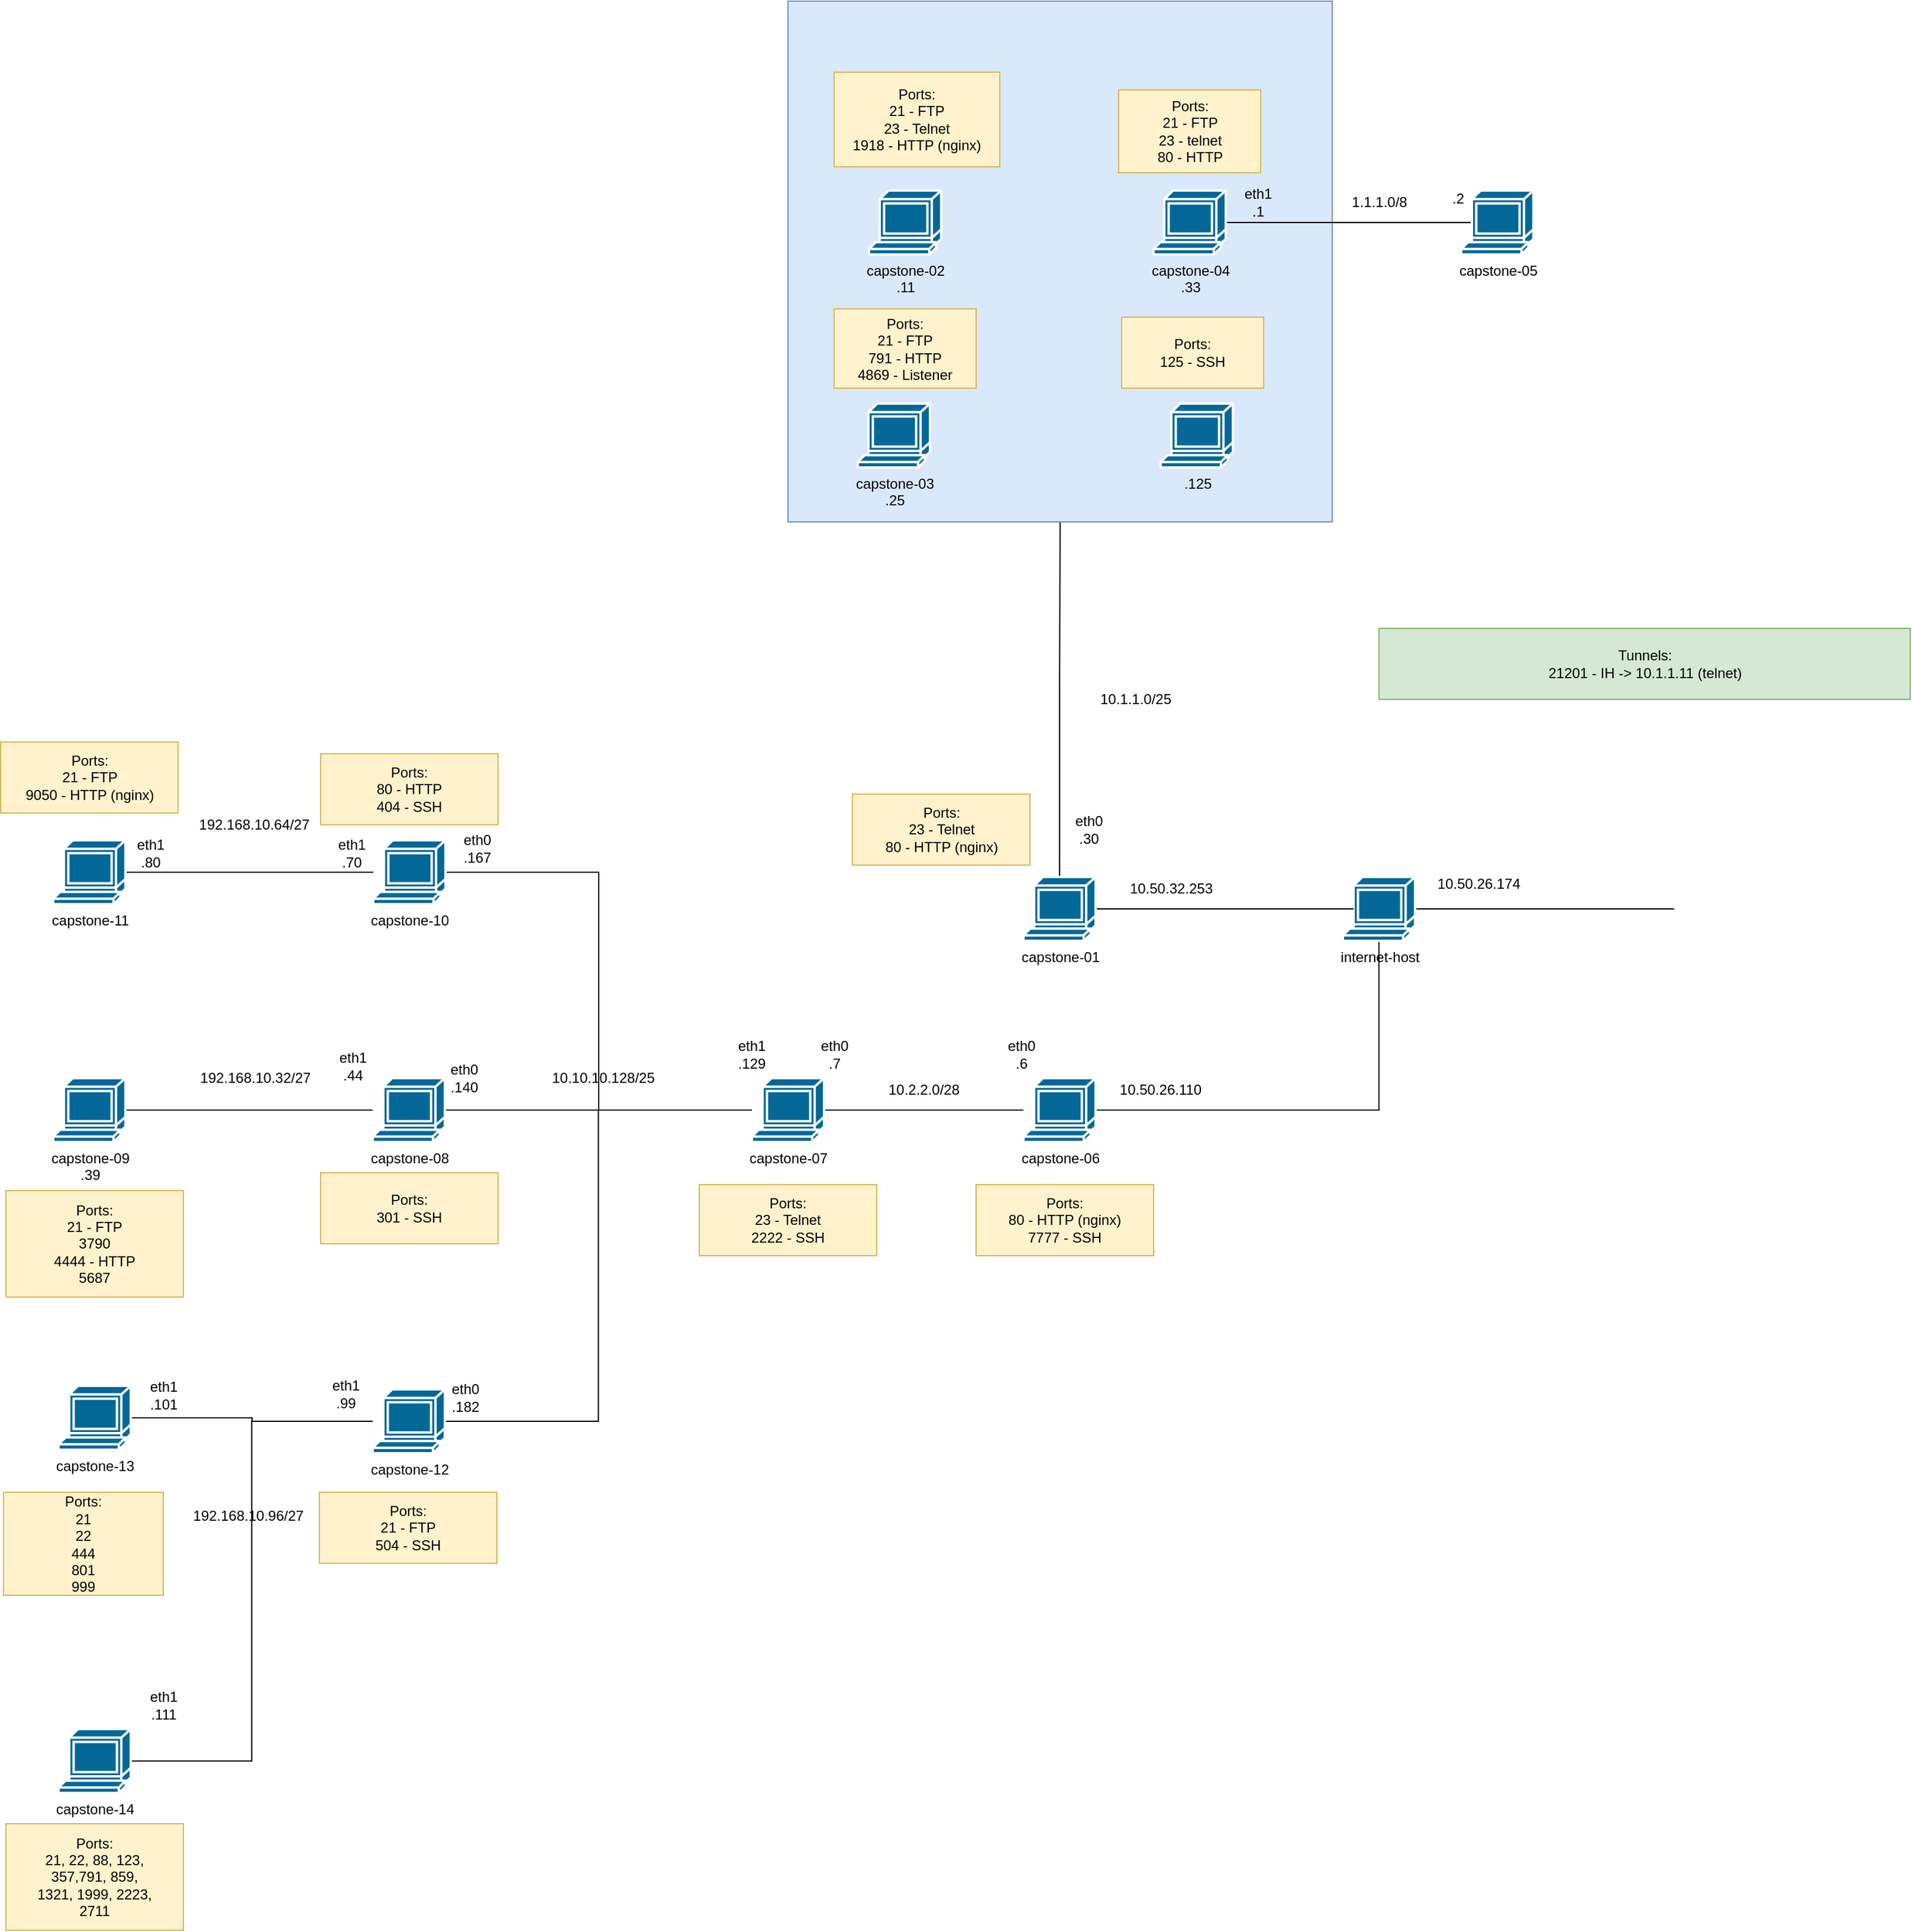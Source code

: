 <mxfile version="12.3.2" type="device" pages="1"><diagram id="6a731a19-8d31-9384-78a2-239565b7b9f0" name="Page-1"><mxGraphModel dx="2177" dy="1985" grid="1" gridSize="10" guides="1" tooltips="1" connect="1" arrows="1" fold="1" page="1" pageScale="1" pageWidth="827" pageHeight="1169" background="#ffffff" math="0" shadow="0"><root><mxCell id="0"/><mxCell id="1" parent="0"/><mxCell id="A6HyjZRCXb6r8DiTXen_-2" style="edgeStyle=orthogonalEdgeStyle;rounded=0;orthogonalLoop=1;jettySize=auto;html=1;endArrow=none;endFill=0;" parent="1" source="A6HyjZRCXb6r8DiTXen_-1" edge="1"><mxGeometry relative="1" as="geometry"><mxPoint x="880" y="367" as="targetPoint"/></mxGeometry></mxCell><mxCell id="A6HyjZRCXb6r8DiTXen_-22" style="edgeStyle=orthogonalEdgeStyle;rounded=0;orthogonalLoop=1;jettySize=auto;html=1;entryX=1;entryY=0.5;entryDx=0;entryDy=0;entryPerimeter=0;endArrow=none;endFill=0;" parent="1" source="A6HyjZRCXb6r8DiTXen_-1" target="A6HyjZRCXb6r8DiTXen_-21" edge="1"><mxGeometry relative="1" as="geometry"><Array as="points"><mxPoint x="631" y="537"/></Array></mxGeometry></mxCell><mxCell id="A6HyjZRCXb6r8DiTXen_-1" value="internet-host" style="shape=mxgraph.cisco.computers_and_peripherals.terminal;html=1;pointerEvents=1;dashed=0;fillColor=#036897;strokeColor=#ffffff;strokeWidth=2;verticalLabelPosition=bottom;verticalAlign=top;align=center;outlineConnect=0;" parent="1" vertex="1"><mxGeometry x="600" y="340" width="61" height="54" as="geometry"/></mxCell><mxCell id="A6HyjZRCXb6r8DiTXen_-3" value="10.50.26.174" style="text;html=1;strokeColor=none;fillColor=none;align=center;verticalAlign=middle;whiteSpace=wrap;rounded=0;" parent="1" vertex="1"><mxGeometry x="660" y="336" width="110" height="20" as="geometry"/></mxCell><mxCell id="A6HyjZRCXb6r8DiTXen_-6" style="edgeStyle=orthogonalEdgeStyle;rounded=0;orthogonalLoop=1;jettySize=auto;html=1;entryX=0.15;entryY=0.5;entryDx=0;entryDy=0;entryPerimeter=0;endArrow=none;endFill=0;" parent="1" source="A6HyjZRCXb6r8DiTXen_-4" target="A6HyjZRCXb6r8DiTXen_-1" edge="1"><mxGeometry relative="1" as="geometry"/></mxCell><mxCell id="A6HyjZRCXb6r8DiTXen_-8" style="edgeStyle=orthogonalEdgeStyle;rounded=0;orthogonalLoop=1;jettySize=auto;html=1;endArrow=none;endFill=0;entryX=0.5;entryY=1;entryDx=0;entryDy=0;" parent="1" source="A6HyjZRCXb6r8DiTXen_-4" target="A6HyjZRCXb6r8DiTXen_-11" edge="1"><mxGeometry relative="1" as="geometry"><mxPoint x="360.5" y="70" as="targetPoint"/></mxGeometry></mxCell><mxCell id="A6HyjZRCXb6r8DiTXen_-4" value="capstone-01" style="shape=mxgraph.cisco.computers_and_peripherals.terminal;html=1;pointerEvents=1;dashed=0;fillColor=#036897;strokeColor=#ffffff;strokeWidth=2;verticalLabelPosition=bottom;verticalAlign=top;align=center;outlineConnect=0;" parent="1" vertex="1"><mxGeometry x="330" y="340" width="61" height="54" as="geometry"/></mxCell><mxCell id="A6HyjZRCXb6r8DiTXen_-7" value="10.50.32.253" style="text;html=1;strokeColor=none;fillColor=none;align=center;verticalAlign=middle;whiteSpace=wrap;rounded=0;" parent="1" vertex="1"><mxGeometry x="400" y="340" width="110" height="20" as="geometry"/></mxCell><mxCell id="A6HyjZRCXb6r8DiTXen_-9" value="10.1.1.0/25" style="text;html=1;strokeColor=none;fillColor=none;align=center;verticalAlign=middle;whiteSpace=wrap;rounded=0;" parent="1" vertex="1"><mxGeometry x="370" y="180" width="110" height="20" as="geometry"/></mxCell><mxCell id="A6HyjZRCXb6r8DiTXen_-10" value="eth0&lt;br&gt;.30" style="text;html=1;strokeColor=none;fillColor=none;align=center;verticalAlign=middle;whiteSpace=wrap;rounded=0;" parent="1" vertex="1"><mxGeometry x="358" y="280" width="55" height="40" as="geometry"/></mxCell><mxCell id="A6HyjZRCXb6r8DiTXen_-11" value="" style="rounded=0;whiteSpace=wrap;html=1;fillColor=#dae8fc;strokeColor=#6c8ebf;" parent="1" vertex="1"><mxGeometry x="131" y="-400" width="460" height="440" as="geometry"/></mxCell><mxCell id="A6HyjZRCXb6r8DiTXen_-12" value="capstone-02&lt;br&gt;.11" style="shape=mxgraph.cisco.computers_and_peripherals.terminal;html=1;pointerEvents=1;dashed=0;fillColor=#036897;strokeColor=#ffffff;strokeWidth=2;verticalLabelPosition=bottom;verticalAlign=top;align=center;outlineConnect=0;" parent="1" vertex="1"><mxGeometry x="199.5" y="-240" width="61" height="54" as="geometry"/></mxCell><mxCell id="A6HyjZRCXb6r8DiTXen_-13" value="Ports:&lt;br&gt;21 - FTP&lt;br&gt;23 - Telnet&lt;br&gt;1918 - HTTP (nginx)" style="rounded=0;whiteSpace=wrap;html=1;fillColor=#fff2cc;strokeColor=#d6b656;" parent="1" vertex="1"><mxGeometry x="170" y="-340" width="140" height="80" as="geometry"/></mxCell><mxCell id="A6HyjZRCXb6r8DiTXen_-30" style="edgeStyle=orthogonalEdgeStyle;rounded=0;orthogonalLoop=1;jettySize=auto;html=1;entryX=0.15;entryY=0.5;entryDx=0;entryDy=0;entryPerimeter=0;endArrow=none;endFill=0;" parent="1" source="A6HyjZRCXb6r8DiTXen_-14" target="A6HyjZRCXb6r8DiTXen_-29" edge="1"><mxGeometry relative="1" as="geometry"/></mxCell><mxCell id="A6HyjZRCXb6r8DiTXen_-14" value="capstone-04&lt;br&gt;.33" style="shape=mxgraph.cisco.computers_and_peripherals.terminal;html=1;pointerEvents=1;dashed=0;fillColor=#036897;strokeColor=#ffffff;strokeWidth=2;verticalLabelPosition=bottom;verticalAlign=top;align=center;outlineConnect=0;" parent="1" vertex="1"><mxGeometry x="440" y="-240" width="61" height="54" as="geometry"/></mxCell><mxCell id="A6HyjZRCXb6r8DiTXen_-15" value="Ports:&lt;br&gt;21 - FTP&lt;br&gt;23 - telnet&lt;br&gt;80 - HTTP" style="rounded=0;whiteSpace=wrap;html=1;fillColor=#fff2cc;strokeColor=#d6b656;" parent="1" vertex="1"><mxGeometry x="410.5" y="-325" width="120" height="70" as="geometry"/></mxCell><mxCell id="A6HyjZRCXb6r8DiTXen_-16" value="capstone-03&lt;br&gt;.25" style="shape=mxgraph.cisco.computers_and_peripherals.terminal;html=1;pointerEvents=1;dashed=0;fillColor=#036897;strokeColor=#ffffff;strokeWidth=2;verticalLabelPosition=bottom;verticalAlign=top;align=center;outlineConnect=0;" parent="1" vertex="1"><mxGeometry x="190" y="-60" width="61" height="54" as="geometry"/></mxCell><mxCell id="A6HyjZRCXb6r8DiTXen_-17" value="Ports:&lt;br&gt;21 - FTP&lt;br&gt;791 - HTTP&lt;br&gt;4869 - Listener" style="rounded=0;whiteSpace=wrap;html=1;fillColor=#fff2cc;strokeColor=#d6b656;" parent="1" vertex="1"><mxGeometry x="170" y="-140" width="120" height="67" as="geometry"/></mxCell><mxCell id="A6HyjZRCXb6r8DiTXen_-18" value=".125" style="shape=mxgraph.cisco.computers_and_peripherals.terminal;html=1;pointerEvents=1;dashed=0;fillColor=#036897;strokeColor=#ffffff;strokeWidth=2;verticalLabelPosition=bottom;verticalAlign=top;align=center;outlineConnect=0;" parent="1" vertex="1"><mxGeometry x="446" y="-60" width="61" height="54" as="geometry"/></mxCell><mxCell id="A6HyjZRCXb6r8DiTXen_-19" value="Ports:&lt;br&gt;125 - SSH" style="rounded=0;whiteSpace=wrap;html=1;fillColor=#fff2cc;strokeColor=#d6b656;" parent="1" vertex="1"><mxGeometry x="413" y="-133" width="120" height="60" as="geometry"/></mxCell><mxCell id="A6HyjZRCXb6r8DiTXen_-20" value="Tunnels:&lt;br&gt;21201 - IH -&amp;gt; 10.1.1.11 (telnet)" style="rounded=0;whiteSpace=wrap;html=1;fillColor=#d5e8d4;strokeColor=#82b366;" parent="1" vertex="1"><mxGeometry x="630.5" y="130" width="449" height="60" as="geometry"/></mxCell><mxCell id="A6HyjZRCXb6r8DiTXen_-36" style="edgeStyle=orthogonalEdgeStyle;rounded=0;orthogonalLoop=1;jettySize=auto;html=1;entryX=1;entryY=0.5;entryDx=0;entryDy=0;entryPerimeter=0;endArrow=none;endFill=0;" parent="1" source="A6HyjZRCXb6r8DiTXen_-21" target="A6HyjZRCXb6r8DiTXen_-34" edge="1"><mxGeometry relative="1" as="geometry"/></mxCell><mxCell id="A6HyjZRCXb6r8DiTXen_-21" value="capstone-06" style="shape=mxgraph.cisco.computers_and_peripherals.terminal;html=1;pointerEvents=1;dashed=0;fillColor=#036897;strokeColor=#ffffff;strokeWidth=2;verticalLabelPosition=bottom;verticalAlign=top;align=center;outlineConnect=0;" parent="1" vertex="1"><mxGeometry x="330" y="510" width="61" height="54" as="geometry"/></mxCell><mxCell id="A6HyjZRCXb6r8DiTXen_-23" value="10.50.26.110" style="text;html=1;strokeColor=none;fillColor=none;align=center;verticalAlign=middle;whiteSpace=wrap;rounded=0;" parent="1" vertex="1"><mxGeometry x="391" y="510" width="110" height="20" as="geometry"/></mxCell><mxCell id="A6HyjZRCXb6r8DiTXen_-24" value="Ports:&lt;br&gt;80 - HTTP (nginx)&lt;br&gt;7777 - SSH" style="rounded=0;whiteSpace=wrap;html=1;fillColor=#fff2cc;strokeColor=#d6b656;" parent="1" vertex="1"><mxGeometry x="290" y="600" width="150" height="60" as="geometry"/></mxCell><mxCell id="A6HyjZRCXb6r8DiTXen_-27" value="10.2.2.0/28" style="text;html=1;strokeColor=none;fillColor=none;align=center;verticalAlign=middle;whiteSpace=wrap;rounded=0;" parent="1" vertex="1"><mxGeometry x="191" y="510" width="110" height="20" as="geometry"/></mxCell><mxCell id="A6HyjZRCXb6r8DiTXen_-28" value="eth0&lt;br&gt;.6" style="text;html=1;strokeColor=none;fillColor=none;align=center;verticalAlign=middle;whiteSpace=wrap;rounded=0;" parent="1" vertex="1"><mxGeometry x="301" y="470" width="55" height="40" as="geometry"/></mxCell><mxCell id="A6HyjZRCXb6r8DiTXen_-29" value="capstone-05" style="shape=mxgraph.cisco.computers_and_peripherals.terminal;html=1;pointerEvents=1;dashed=0;fillColor=#036897;strokeColor=#ffffff;strokeWidth=2;verticalLabelPosition=bottom;verticalAlign=top;align=center;outlineConnect=0;" parent="1" vertex="1"><mxGeometry x="700" y="-240" width="61" height="54" as="geometry"/></mxCell><mxCell id="A6HyjZRCXb6r8DiTXen_-31" value="1.1.1.0/8" style="text;html=1;strokeColor=none;fillColor=none;align=center;verticalAlign=middle;whiteSpace=wrap;rounded=0;" parent="1" vertex="1"><mxGeometry x="575.5" y="-240" width="110" height="20" as="geometry"/></mxCell><mxCell id="A6HyjZRCXb6r8DiTXen_-32" value="eth1&lt;br&gt;.1" style="text;html=1;strokeColor=none;fillColor=none;align=center;verticalAlign=middle;whiteSpace=wrap;rounded=0;" parent="1" vertex="1"><mxGeometry x="501" y="-250" width="55" height="40" as="geometry"/></mxCell><mxCell id="A6HyjZRCXb6r8DiTXen_-33" value=".2" style="text;html=1;strokeColor=none;fillColor=none;align=center;verticalAlign=middle;whiteSpace=wrap;rounded=0;" parent="1" vertex="1"><mxGeometry x="670" y="-253" width="55" height="40" as="geometry"/></mxCell><mxCell id="A6HyjZRCXb6r8DiTXen_-38" style="edgeStyle=orthogonalEdgeStyle;rounded=0;orthogonalLoop=1;jettySize=auto;html=1;entryX=1;entryY=0.5;entryDx=0;entryDy=0;entryPerimeter=0;endArrow=none;endFill=0;" parent="1" source="A6HyjZRCXb6r8DiTXen_-34" target="A6HyjZRCXb6r8DiTXen_-37" edge="1"><mxGeometry relative="1" as="geometry"/></mxCell><mxCell id="A6HyjZRCXb6r8DiTXen_-55" style="edgeStyle=orthogonalEdgeStyle;rounded=0;orthogonalLoop=1;jettySize=auto;html=1;entryX=1;entryY=0.5;entryDx=0;entryDy=0;entryPerimeter=0;endArrow=none;endFill=0;" parent="1" source="A6HyjZRCXb6r8DiTXen_-34" target="A6HyjZRCXb6r8DiTXen_-54" edge="1"><mxGeometry relative="1" as="geometry"/></mxCell><mxCell id="A6HyjZRCXb6r8DiTXen_-59" style="edgeStyle=orthogonalEdgeStyle;rounded=0;orthogonalLoop=1;jettySize=auto;html=1;entryX=1;entryY=0.5;entryDx=0;entryDy=0;entryPerimeter=0;endArrow=none;endFill=0;" parent="1" source="A6HyjZRCXb6r8DiTXen_-34" target="A6HyjZRCXb6r8DiTXen_-58" edge="1"><mxGeometry relative="1" as="geometry"/></mxCell><mxCell id="A6HyjZRCXb6r8DiTXen_-34" value="capstone-07" style="shape=mxgraph.cisco.computers_and_peripherals.terminal;html=1;pointerEvents=1;dashed=0;fillColor=#036897;strokeColor=#ffffff;strokeWidth=2;verticalLabelPosition=bottom;verticalAlign=top;align=center;outlineConnect=0;" parent="1" vertex="1"><mxGeometry x="100.5" y="510" width="61" height="54" as="geometry"/></mxCell><mxCell id="A6HyjZRCXb6r8DiTXen_-35" value="Ports:&lt;br&gt;23 - Telnet&lt;br&gt;80 - HTTP (nginx)" style="rounded=0;whiteSpace=wrap;html=1;fillColor=#fff2cc;strokeColor=#d6b656;" parent="1" vertex="1"><mxGeometry x="185.5" y="270" width="150" height="60" as="geometry"/></mxCell><mxCell id="A6HyjZRCXb6r8DiTXen_-53" style="edgeStyle=orthogonalEdgeStyle;rounded=0;orthogonalLoop=1;jettySize=auto;html=1;entryX=1;entryY=0.5;entryDx=0;entryDy=0;entryPerimeter=0;endArrow=none;endFill=0;" parent="1" source="A6HyjZRCXb6r8DiTXen_-37" target="A6HyjZRCXb6r8DiTXen_-48" edge="1"><mxGeometry relative="1" as="geometry"/></mxCell><mxCell id="A6HyjZRCXb6r8DiTXen_-37" value="capstone-08" style="shape=mxgraph.cisco.computers_and_peripherals.terminal;html=1;pointerEvents=1;dashed=0;fillColor=#036897;strokeColor=#ffffff;strokeWidth=2;verticalLabelPosition=bottom;verticalAlign=top;align=center;outlineConnect=0;" parent="1" vertex="1"><mxGeometry x="-220" y="510" width="61" height="54" as="geometry"/></mxCell><mxCell id="A6HyjZRCXb6r8DiTXen_-39" value="10.10.10.128/25" style="text;html=1;strokeColor=none;fillColor=none;align=center;verticalAlign=middle;whiteSpace=wrap;rounded=0;" parent="1" vertex="1"><mxGeometry x="-80" y="500" width="110" height="20" as="geometry"/></mxCell><mxCell id="A6HyjZRCXb6r8DiTXen_-40" value="eth0&lt;br&gt;.7" style="text;html=1;strokeColor=none;fillColor=none;align=center;verticalAlign=middle;whiteSpace=wrap;rounded=0;" parent="1" vertex="1"><mxGeometry x="142.5" y="470" width="55" height="40" as="geometry"/></mxCell><mxCell id="A6HyjZRCXb6r8DiTXen_-41" value="Ports:&lt;br&gt;23 - Telnet&lt;br&gt;2222 - SSH" style="rounded=0;whiteSpace=wrap;html=1;fillColor=#fff2cc;strokeColor=#d6b656;" parent="1" vertex="1"><mxGeometry x="56" y="600" width="150" height="60" as="geometry"/></mxCell><mxCell id="A6HyjZRCXb6r8DiTXen_-42" value="eth1&lt;br&gt;.129" style="text;html=1;strokeColor=none;fillColor=none;align=center;verticalAlign=middle;whiteSpace=wrap;rounded=0;" parent="1" vertex="1"><mxGeometry x="73" y="470" width="55" height="40" as="geometry"/></mxCell><mxCell id="A6HyjZRCXb6r8DiTXen_-43" value="eth0&lt;br&gt;.140" style="text;html=1;strokeColor=none;fillColor=none;align=center;verticalAlign=middle;whiteSpace=wrap;rounded=0;" parent="1" vertex="1"><mxGeometry x="-170" y="490" width="55" height="40" as="geometry"/></mxCell><mxCell id="A6HyjZRCXb6r8DiTXen_-46" value="192.168.10.32/27" style="text;html=1;strokeColor=none;fillColor=none;align=center;verticalAlign=middle;whiteSpace=wrap;rounded=0;" parent="1" vertex="1"><mxGeometry x="-374" y="500" width="110" height="20" as="geometry"/></mxCell><mxCell id="A6HyjZRCXb6r8DiTXen_-47" value="eth1&lt;br&gt;.44" style="text;html=1;strokeColor=none;fillColor=none;align=center;verticalAlign=middle;whiteSpace=wrap;rounded=0;" parent="1" vertex="1"><mxGeometry x="-264" y="480" width="55" height="40" as="geometry"/></mxCell><mxCell id="A6HyjZRCXb6r8DiTXen_-48" value="capstone-09&lt;br&gt;.39" style="shape=mxgraph.cisco.computers_and_peripherals.terminal;html=1;pointerEvents=1;dashed=0;fillColor=#036897;strokeColor=#ffffff;strokeWidth=2;verticalLabelPosition=bottom;verticalAlign=top;align=center;outlineConnect=0;" parent="1" vertex="1"><mxGeometry x="-490" y="510" width="61" height="54" as="geometry"/></mxCell><mxCell id="A6HyjZRCXb6r8DiTXen_-49" value="Ports:&lt;br&gt;21 - FTP&lt;br&gt;3790&lt;br&gt;4444 - HTTP&lt;br&gt;5687" style="rounded=0;whiteSpace=wrap;html=1;fillColor=#fff2cc;strokeColor=#d6b656;" parent="1" vertex="1"><mxGeometry x="-530" y="605" width="150" height="90" as="geometry"/></mxCell><mxCell id="A6HyjZRCXb6r8DiTXen_-52" value="Ports:&lt;br&gt;301 - SSH" style="rounded=0;whiteSpace=wrap;html=1;fillColor=#fff2cc;strokeColor=#d6b656;" parent="1" vertex="1"><mxGeometry x="-264" y="590" width="150" height="60" as="geometry"/></mxCell><mxCell id="A6HyjZRCXb6r8DiTXen_-63" style="edgeStyle=orthogonalEdgeStyle;rounded=0;orthogonalLoop=1;jettySize=auto;html=1;entryX=1;entryY=0.5;entryDx=0;entryDy=0;entryPerimeter=0;endArrow=none;endFill=0;" parent="1" source="A6HyjZRCXb6r8DiTXen_-54" target="A6HyjZRCXb6r8DiTXen_-62" edge="1"><mxGeometry relative="1" as="geometry"/></mxCell><mxCell id="A6HyjZRCXb6r8DiTXen_-54" value="capstone-10" style="shape=mxgraph.cisco.computers_and_peripherals.terminal;html=1;pointerEvents=1;dashed=0;fillColor=#036897;strokeColor=#ffffff;strokeWidth=2;verticalLabelPosition=bottom;verticalAlign=top;align=center;outlineConnect=0;" parent="1" vertex="1"><mxGeometry x="-219.5" y="309" width="61" height="54" as="geometry"/></mxCell><mxCell id="A6HyjZRCXb6r8DiTXen_-56" value="eth0&lt;br&gt;.167" style="text;html=1;strokeColor=none;fillColor=none;align=center;verticalAlign=middle;whiteSpace=wrap;rounded=0;" parent="1" vertex="1"><mxGeometry x="-159" y="296" width="55" height="40" as="geometry"/></mxCell><mxCell id="A6HyjZRCXb6r8DiTXen_-57" value="Ports:&lt;br&gt;80 - HTTP&lt;br&gt;404 - SSH" style="rounded=0;whiteSpace=wrap;html=1;fillColor=#fff2cc;strokeColor=#d6b656;" parent="1" vertex="1"><mxGeometry x="-264" y="236" width="150" height="60" as="geometry"/></mxCell><mxCell id="A6HyjZRCXb6r8DiTXen_-69" style="edgeStyle=orthogonalEdgeStyle;rounded=0;orthogonalLoop=1;jettySize=auto;html=1;entryX=1;entryY=0.5;entryDx=0;entryDy=0;entryPerimeter=0;endArrow=none;endFill=0;" parent="1" source="A6HyjZRCXb6r8DiTXen_-58" target="A6HyjZRCXb6r8DiTXen_-68" edge="1"><mxGeometry relative="1" as="geometry"/></mxCell><mxCell id="A6HyjZRCXb6r8DiTXen_-76" style="edgeStyle=orthogonalEdgeStyle;rounded=0;orthogonalLoop=1;jettySize=auto;html=1;entryX=1;entryY=0.5;entryDx=0;entryDy=0;entryPerimeter=0;endArrow=none;endFill=0;" parent="1" edge="1"><mxGeometry relative="1" as="geometry"><mxPoint x="-220" y="800" as="sourcePoint"/><mxPoint x="-424" y="797" as="targetPoint"/><Array as="points"><mxPoint x="-322" y="800"/><mxPoint x="-322" y="797"/></Array></mxGeometry></mxCell><mxCell id="A6HyjZRCXb6r8DiTXen_-58" value="capstone-12" style="shape=mxgraph.cisco.computers_and_peripherals.terminal;html=1;pointerEvents=1;dashed=0;fillColor=#036897;strokeColor=#ffffff;strokeWidth=2;verticalLabelPosition=bottom;verticalAlign=top;align=center;outlineConnect=0;" parent="1" vertex="1"><mxGeometry x="-220" y="773" width="61" height="54" as="geometry"/></mxCell><mxCell id="A6HyjZRCXb6r8DiTXen_-60" value="eth0&lt;br&gt;.182" style="text;html=1;strokeColor=none;fillColor=none;align=center;verticalAlign=middle;whiteSpace=wrap;rounded=0;" parent="1" vertex="1"><mxGeometry x="-169" y="760" width="55" height="40" as="geometry"/></mxCell><mxCell id="A6HyjZRCXb6r8DiTXen_-61" value="Ports:&lt;br&gt;21 - FTP&lt;br&gt;504 - SSH" style="rounded=0;whiteSpace=wrap;html=1;fillColor=#fff2cc;strokeColor=#d6b656;" parent="1" vertex="1"><mxGeometry x="-265" y="860" width="150" height="60" as="geometry"/></mxCell><mxCell id="A6HyjZRCXb6r8DiTXen_-62" value="capstone-11" style="shape=mxgraph.cisco.computers_and_peripherals.terminal;html=1;pointerEvents=1;dashed=0;fillColor=#036897;strokeColor=#ffffff;strokeWidth=2;verticalLabelPosition=bottom;verticalAlign=top;align=center;outlineConnect=0;" parent="1" vertex="1"><mxGeometry x="-490" y="309" width="61" height="54" as="geometry"/></mxCell><mxCell id="A6HyjZRCXb6r8DiTXen_-64" value="192.168.10.64/27" style="text;html=1;strokeColor=none;fillColor=none;align=center;verticalAlign=middle;whiteSpace=wrap;rounded=0;" parent="1" vertex="1"><mxGeometry x="-375" y="286" width="110" height="20" as="geometry"/></mxCell><mxCell id="A6HyjZRCXb6r8DiTXen_-65" value="eth1&lt;br&gt;.70" style="text;html=1;strokeColor=none;fillColor=none;align=center;verticalAlign=middle;whiteSpace=wrap;rounded=0;" parent="1" vertex="1"><mxGeometry x="-265" y="300" width="55" height="40" as="geometry"/></mxCell><mxCell id="A6HyjZRCXb6r8DiTXen_-66" value="eth1&lt;br&gt;.80" style="text;html=1;strokeColor=none;fillColor=none;align=center;verticalAlign=middle;whiteSpace=wrap;rounded=0;" parent="1" vertex="1"><mxGeometry x="-435" y="300" width="55" height="40" as="geometry"/></mxCell><mxCell id="A6HyjZRCXb6r8DiTXen_-67" value="Ports:&lt;br&gt;21 - FTP&lt;br&gt;9050 - HTTP (nginx)" style="rounded=0;whiteSpace=wrap;html=1;fillColor=#fff2cc;strokeColor=#d6b656;" parent="1" vertex="1"><mxGeometry x="-534.5" y="226" width="150" height="60" as="geometry"/></mxCell><mxCell id="A6HyjZRCXb6r8DiTXen_-68" value="capstone-14" style="shape=mxgraph.cisco.computers_and_peripherals.terminal;html=1;pointerEvents=1;dashed=0;fillColor=#036897;strokeColor=#ffffff;strokeWidth=2;verticalLabelPosition=bottom;verticalAlign=top;align=center;outlineConnect=0;" parent="1" vertex="1"><mxGeometry x="-485.5" y="1060" width="61" height="54" as="geometry"/></mxCell><mxCell id="A6HyjZRCXb6r8DiTXen_-70" value="192.168.10.96/27" style="text;html=1;strokeColor=none;fillColor=none;align=center;verticalAlign=middle;whiteSpace=wrap;rounded=0;" parent="1" vertex="1"><mxGeometry x="-380" y="870" width="110" height="20" as="geometry"/></mxCell><mxCell id="A6HyjZRCXb6r8DiTXen_-71" value="eth1&lt;br&gt;.99" style="text;html=1;strokeColor=none;fillColor=none;align=center;verticalAlign=middle;whiteSpace=wrap;rounded=0;" parent="1" vertex="1"><mxGeometry x="-270" y="757" width="55" height="40" as="geometry"/></mxCell><mxCell id="A6HyjZRCXb6r8DiTXen_-72" value="eth1&lt;br&gt;.111" style="text;html=1;strokeColor=none;fillColor=none;align=center;verticalAlign=middle;whiteSpace=wrap;rounded=0;" parent="1" vertex="1"><mxGeometry x="-424.5" y="1020" width="55" height="40" as="geometry"/></mxCell><mxCell id="A6HyjZRCXb6r8DiTXen_-73" value="Ports:&lt;br&gt;21, 22, 88, 123,&lt;br&gt;357,791, 859,&lt;br&gt;1321, 1999, 2223,&lt;br&gt;2711" style="rounded=0;whiteSpace=wrap;html=1;fillColor=#fff2cc;strokeColor=#d6b656;" parent="1" vertex="1"><mxGeometry x="-530" y="1140" width="150" height="90" as="geometry"/></mxCell><mxCell id="A6HyjZRCXb6r8DiTXen_-74" value="capstone-13" style="shape=mxgraph.cisco.computers_and_peripherals.terminal;html=1;pointerEvents=1;dashed=0;fillColor=#036897;strokeColor=#ffffff;strokeWidth=2;verticalLabelPosition=bottom;verticalAlign=top;align=center;outlineConnect=0;" parent="1" vertex="1"><mxGeometry x="-485.5" y="770" width="61" height="54" as="geometry"/></mxCell><mxCell id="A6HyjZRCXb6r8DiTXen_-75" value="Ports:&lt;br&gt;21&lt;br&gt;22&lt;br&gt;444&lt;br&gt;801&lt;br&gt;999" style="rounded=0;whiteSpace=wrap;html=1;fillColor=#fff2cc;strokeColor=#d6b656;" parent="1" vertex="1"><mxGeometry x="-532" y="860" width="135" height="87" as="geometry"/></mxCell><mxCell id="A6HyjZRCXb6r8DiTXen_-77" value="eth1&lt;br&gt;.101" style="text;html=1;strokeColor=none;fillColor=none;align=center;verticalAlign=middle;whiteSpace=wrap;rounded=0;" parent="1" vertex="1"><mxGeometry x="-424.5" y="757.5" width="55" height="40" as="geometry"/></mxCell></root></mxGraphModel></diagram></mxfile>